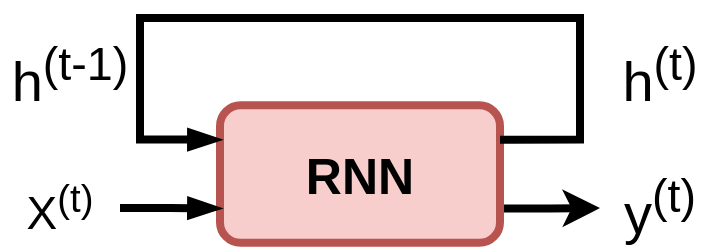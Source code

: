 <mxfile version="24.2.0" type="github">
  <diagram id="C5RBs43oDa-KdzZeNtuy" name="Page-1">
    <mxGraphModel dx="1362" dy="793" grid="1" gridSize="10" guides="1" tooltips="1" connect="1" arrows="1" fold="1" page="1" pageScale="1" pageWidth="827" pageHeight="1169" math="0" shadow="0">
      <root>
        <mxCell id="WIyWlLk6GJQsqaUBKTNV-0" />
        <mxCell id="WIyWlLk6GJQsqaUBKTNV-1" parent="WIyWlLk6GJQsqaUBKTNV-0" />
        <mxCell id="M58NiKq6CdFCrtSbu0_P-21" style="edgeStyle=orthogonalEdgeStyle;rounded=0;orthogonalLoop=1;jettySize=auto;html=1;exitX=1;exitY=0.75;exitDx=0;exitDy=0;strokeWidth=4;entryX=0;entryY=0.5;entryDx=0;entryDy=0;" edge="1" parent="WIyWlLk6GJQsqaUBKTNV-1" source="M58NiKq6CdFCrtSbu0_P-7" target="M58NiKq6CdFCrtSbu0_P-22">
          <mxGeometry relative="1" as="geometry">
            <mxPoint x="240" y="153" as="targetPoint" />
          </mxGeometry>
        </mxCell>
        <mxCell id="M58NiKq6CdFCrtSbu0_P-7" value="&lt;font style=&quot;font-size: 25px;&quot;&gt;RNN&lt;/font&gt;" style="rounded=1;whiteSpace=wrap;html=1;fontSize=12;glass=0;strokeWidth=4;shadow=0;rotation=0;fillColor=#f8cecc;strokeColor=#b85450;fontStyle=1" vertex="1" parent="WIyWlLk6GJQsqaUBKTNV-1">
          <mxGeometry x="120" y="83.63" width="140" height="68.75" as="geometry" />
        </mxCell>
        <mxCell id="M58NiKq6CdFCrtSbu0_P-25" style="edgeStyle=orthogonalEdgeStyle;rounded=0;orthogonalLoop=1;jettySize=auto;html=1;exitX=1;exitY=0.5;exitDx=0;exitDy=0;entryX=0;entryY=0.75;entryDx=0;entryDy=0;strokeWidth=4;endArrow=blockThin;endFill=1;" edge="1" parent="WIyWlLk6GJQsqaUBKTNV-1" source="M58NiKq6CdFCrtSbu0_P-16" target="M58NiKq6CdFCrtSbu0_P-7">
          <mxGeometry relative="1" as="geometry" />
        </mxCell>
        <mxCell id="M58NiKq6CdFCrtSbu0_P-16" value="X&lt;sup&gt;(t)&lt;/sup&gt;" style="text;html=1;align=center;verticalAlign=middle;whiteSpace=wrap;rounded=0;fontSize=23;strokeWidth=4;" vertex="1" parent="WIyWlLk6GJQsqaUBKTNV-1">
          <mxGeometry x="10" y="120" width="60" height="30" as="geometry" />
        </mxCell>
        <mxCell id="M58NiKq6CdFCrtSbu0_P-20" value="h&lt;sup&gt;(t)&lt;/sup&gt;" style="text;html=1;align=center;verticalAlign=middle;whiteSpace=wrap;rounded=0;fontSize=28;" vertex="1" parent="WIyWlLk6GJQsqaUBKTNV-1">
          <mxGeometry x="310" y="53.63" width="60" height="30" as="geometry" />
        </mxCell>
        <mxCell id="M58NiKq6CdFCrtSbu0_P-22" value="y&lt;sup&gt;(t)&lt;/sup&gt;" style="text;html=1;align=center;verticalAlign=middle;whiteSpace=wrap;rounded=0;fontSize=28;" vertex="1" parent="WIyWlLk6GJQsqaUBKTNV-1">
          <mxGeometry x="310" y="120" width="60" height="30" as="geometry" />
        </mxCell>
        <mxCell id="M58NiKq6CdFCrtSbu0_P-23" value="h&lt;sup&gt;(t-1)&lt;/sup&gt;" style="text;html=1;align=center;verticalAlign=middle;whiteSpace=wrap;rounded=0;fontSize=28;" vertex="1" parent="WIyWlLk6GJQsqaUBKTNV-1">
          <mxGeometry x="10" y="53.63" width="70" height="30" as="geometry" />
        </mxCell>
        <mxCell id="M58NiKq6CdFCrtSbu0_P-24" style="edgeStyle=orthogonalEdgeStyle;rounded=0;orthogonalLoop=1;jettySize=auto;html=1;exitX=1;exitY=0.25;exitDx=0;exitDy=0;entryX=0;entryY=0.25;entryDx=0;entryDy=0;strokeWidth=4;endArrow=blockThin;endFill=1;" edge="1" parent="WIyWlLk6GJQsqaUBKTNV-1" source="M58NiKq6CdFCrtSbu0_P-7" target="M58NiKq6CdFCrtSbu0_P-7">
          <mxGeometry relative="1" as="geometry">
            <Array as="points">
              <mxPoint x="300" y="101" />
              <mxPoint x="300" y="40" />
              <mxPoint x="80" y="40" />
              <mxPoint x="80" y="101" />
            </Array>
          </mxGeometry>
        </mxCell>
      </root>
    </mxGraphModel>
  </diagram>
</mxfile>
